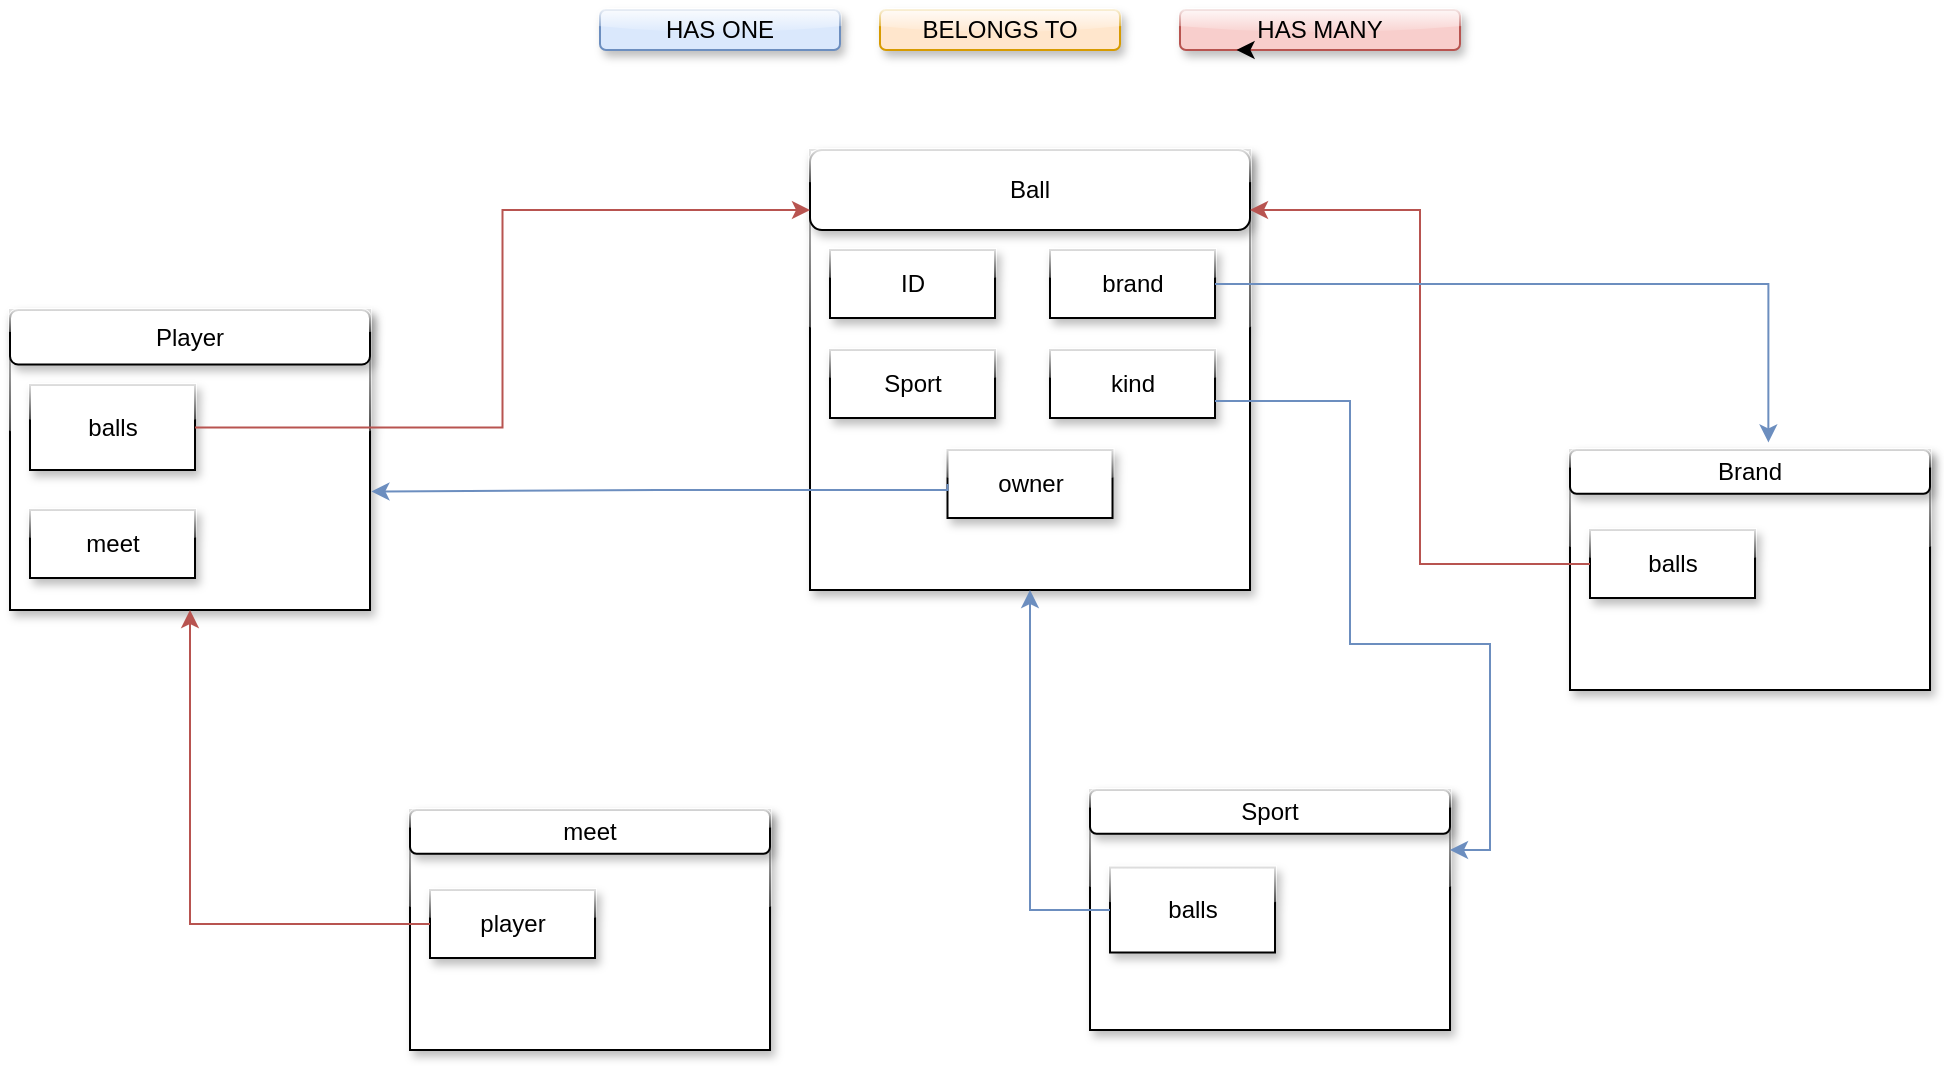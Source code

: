 <mxfile version="16.6.4" type="device"><diagram id="C5RBs43oDa-KdzZeNtuy" name="Page-1"><mxGraphModel dx="1209" dy="646" grid="1" gridSize="10" guides="1" tooltips="1" connect="1" arrows="1" fold="1" page="1" pageScale="1" pageWidth="1169" pageHeight="827" math="0" shadow="0"><root><mxCell id="WIyWlLk6GJQsqaUBKTNV-0"/><mxCell id="WIyWlLk6GJQsqaUBKTNV-1" parent="WIyWlLk6GJQsqaUBKTNV-0"/><mxCell id="GmC7BAkyP1leF1kKqgQj-19" value="" style="group" parent="WIyWlLk6GJQsqaUBKTNV-1" vertex="1" connectable="0"><mxGeometry x="510" y="110" width="220" height="220" as="geometry"/></mxCell><mxCell id="GmC7BAkyP1leF1kKqgQj-17" value="" style="rounded=0;whiteSpace=wrap;html=1;shadow=1;glass=1;sketch=0;" parent="GmC7BAkyP1leF1kKqgQj-19" vertex="1"><mxGeometry width="220" height="220" as="geometry"/></mxCell><mxCell id="GmC7BAkyP1leF1kKqgQj-18" value="Ball" style="rounded=1;whiteSpace=wrap;html=1;shadow=1;glass=1;sketch=0;" parent="GmC7BAkyP1leF1kKqgQj-19" vertex="1"><mxGeometry width="220" height="40" as="geometry"/></mxCell><mxCell id="GmC7BAkyP1leF1kKqgQj-20" value="ID" style="rounded=0;whiteSpace=wrap;html=1;shadow=1;glass=1;sketch=0;" parent="GmC7BAkyP1leF1kKqgQj-19" vertex="1"><mxGeometry x="10" y="50" width="82.5" height="34" as="geometry"/></mxCell><mxCell id="GmC7BAkyP1leF1kKqgQj-21" value="brand" style="rounded=0;whiteSpace=wrap;html=1;shadow=1;glass=1;sketch=0;" parent="GmC7BAkyP1leF1kKqgQj-19" vertex="1"><mxGeometry x="120" y="50" width="82.5" height="34" as="geometry"/></mxCell><mxCell id="GmC7BAkyP1leF1kKqgQj-22" value="kind" style="rounded=0;whiteSpace=wrap;html=1;shadow=1;glass=1;sketch=0;" parent="GmC7BAkyP1leF1kKqgQj-19" vertex="1"><mxGeometry x="120" y="100" width="82.5" height="34" as="geometry"/></mxCell><mxCell id="GmC7BAkyP1leF1kKqgQj-23" value="Sport" style="rounded=0;whiteSpace=wrap;html=1;shadow=1;glass=1;sketch=0;" parent="GmC7BAkyP1leF1kKqgQj-19" vertex="1"><mxGeometry x="10" y="100" width="82.5" height="34" as="geometry"/></mxCell><mxCell id="GmC7BAkyP1leF1kKqgQj-66" value="owner" style="rounded=0;whiteSpace=wrap;html=1;shadow=1;glass=1;sketch=0;" parent="GmC7BAkyP1leF1kKqgQj-19" vertex="1"><mxGeometry x="68.75" y="150" width="82.5" height="34" as="geometry"/></mxCell><mxCell id="GmC7BAkyP1leF1kKqgQj-47" value="" style="group" parent="WIyWlLk6GJQsqaUBKTNV-1" vertex="1" connectable="0"><mxGeometry x="650" y="430" width="180" height="120" as="geometry"/></mxCell><mxCell id="GmC7BAkyP1leF1kKqgQj-48" value="" style="rounded=0;whiteSpace=wrap;html=1;shadow=1;glass=1;sketch=0;" parent="GmC7BAkyP1leF1kKqgQj-47" vertex="1"><mxGeometry width="180" height="120.0" as="geometry"/></mxCell><mxCell id="GmC7BAkyP1leF1kKqgQj-49" value="Sport" style="rounded=1;whiteSpace=wrap;html=1;shadow=1;glass=1;sketch=0;" parent="GmC7BAkyP1leF1kKqgQj-47" vertex="1"><mxGeometry width="180" height="21.818" as="geometry"/></mxCell><mxCell id="dYb7xhzWAGjoh5R073cp-20" value="balls" style="rounded=0;whiteSpace=wrap;html=1;shadow=1;glass=1;sketch=0;" vertex="1" parent="GmC7BAkyP1leF1kKqgQj-47"><mxGeometry x="10" y="38.75" width="82.5" height="42.5" as="geometry"/></mxCell><mxCell id="GmC7BAkyP1leF1kKqgQj-50" value="" style="group" parent="WIyWlLk6GJQsqaUBKTNV-1" vertex="1" connectable="0"><mxGeometry x="890" y="260" width="180" height="120" as="geometry"/></mxCell><mxCell id="GmC7BAkyP1leF1kKqgQj-51" value="" style="rounded=0;whiteSpace=wrap;html=1;shadow=1;glass=1;sketch=0;" parent="GmC7BAkyP1leF1kKqgQj-50" vertex="1"><mxGeometry width="180" height="120.0" as="geometry"/></mxCell><mxCell id="GmC7BAkyP1leF1kKqgQj-52" value="Brand" style="rounded=1;whiteSpace=wrap;html=1;shadow=1;glass=1;sketch=0;" parent="GmC7BAkyP1leF1kKqgQj-50" vertex="1"><mxGeometry width="180" height="21.818" as="geometry"/></mxCell><mxCell id="GmC7BAkyP1leF1kKqgQj-56" value="balls" style="rounded=0;whiteSpace=wrap;html=1;shadow=1;glass=1;sketch=0;" parent="GmC7BAkyP1leF1kKqgQj-50" vertex="1"><mxGeometry x="10" y="40" width="82.5" height="34" as="geometry"/></mxCell><mxCell id="GmC7BAkyP1leF1kKqgQj-53" value="HAS ONE" style="rounded=1;whiteSpace=wrap;html=1;shadow=1;glass=1;sketch=0;fillColor=#dae8fc;strokeColor=#6c8ebf;" parent="WIyWlLk6GJQsqaUBKTNV-1" vertex="1"><mxGeometry x="405" y="40" width="120" height="20" as="geometry"/></mxCell><mxCell id="GmC7BAkyP1leF1kKqgQj-54" value="HAS MANY" style="rounded=1;whiteSpace=wrap;html=1;shadow=1;glass=1;sketch=0;fillColor=#f8cecc;strokeColor=#b85450;" parent="WIyWlLk6GJQsqaUBKTNV-1" vertex="1"><mxGeometry x="695" y="40" width="140" height="20" as="geometry"/></mxCell><mxCell id="GmC7BAkyP1leF1kKqgQj-55" value="BELONGS TO" style="rounded=1;whiteSpace=wrap;html=1;shadow=1;glass=1;sketch=0;fillColor=#ffe6cc;strokeColor=#d79b00;" parent="WIyWlLk6GJQsqaUBKTNV-1" vertex="1"><mxGeometry x="545" y="40" width="120" height="20" as="geometry"/></mxCell><mxCell id="GmC7BAkyP1leF1kKqgQj-58" style="edgeStyle=orthogonalEdgeStyle;rounded=0;orthogonalLoop=1;jettySize=auto;html=1;entryX=1;entryY=0.75;entryDx=0;entryDy=0;fillColor=#f8cecc;strokeColor=#b85450;" parent="WIyWlLk6GJQsqaUBKTNV-1" source="GmC7BAkyP1leF1kKqgQj-56" target="GmC7BAkyP1leF1kKqgQj-18" edge="1"><mxGeometry relative="1" as="geometry"/></mxCell><mxCell id="GmC7BAkyP1leF1kKqgQj-67" value="" style="group" parent="WIyWlLk6GJQsqaUBKTNV-1" vertex="1" connectable="0"><mxGeometry x="110" y="190" width="180" height="150" as="geometry"/></mxCell><mxCell id="GmC7BAkyP1leF1kKqgQj-68" value="" style="rounded=0;whiteSpace=wrap;html=1;shadow=1;glass=1;sketch=0;" parent="GmC7BAkyP1leF1kKqgQj-67" vertex="1"><mxGeometry width="180" height="150.0" as="geometry"/></mxCell><mxCell id="GmC7BAkyP1leF1kKqgQj-69" value="Player" style="rounded=1;whiteSpace=wrap;html=1;shadow=1;glass=1;sketch=0;" parent="GmC7BAkyP1leF1kKqgQj-67" vertex="1"><mxGeometry width="180" height="27.273" as="geometry"/></mxCell><mxCell id="GmC7BAkyP1leF1kKqgQj-79" value="balls" style="rounded=0;whiteSpace=wrap;html=1;shadow=1;glass=1;sketch=0;" parent="GmC7BAkyP1leF1kKqgQj-67" vertex="1"><mxGeometry x="10" y="37.5" width="82.5" height="42.5" as="geometry"/></mxCell><mxCell id="dYb7xhzWAGjoh5R073cp-17" value="meet" style="rounded=0;whiteSpace=wrap;html=1;shadow=1;glass=1;sketch=0;" vertex="1" parent="GmC7BAkyP1leF1kKqgQj-67"><mxGeometry x="10" y="100" width="82.5" height="34" as="geometry"/></mxCell><mxCell id="GmC7BAkyP1leF1kKqgQj-80" style="edgeStyle=orthogonalEdgeStyle;rounded=0;orthogonalLoop=1;jettySize=auto;html=1;exitX=1;exitY=0.5;exitDx=0;exitDy=0;entryX=0;entryY=0.75;entryDx=0;entryDy=0;fillColor=#f8cecc;strokeColor=#b85450;" parent="WIyWlLk6GJQsqaUBKTNV-1" source="GmC7BAkyP1leF1kKqgQj-79" target="GmC7BAkyP1leF1kKqgQj-18" edge="1"><mxGeometry relative="1" as="geometry"/></mxCell><mxCell id="GmC7BAkyP1leF1kKqgQj-82" style="edgeStyle=orthogonalEdgeStyle;rounded=0;orthogonalLoop=1;jettySize=auto;html=1;exitX=0;exitY=0.5;exitDx=0;exitDy=0;entryX=1.004;entryY=0.605;entryDx=0;entryDy=0;entryPerimeter=0;fillColor=#dae8fc;strokeColor=#6c8ebf;" parent="WIyWlLk6GJQsqaUBKTNV-1" source="GmC7BAkyP1leF1kKqgQj-66" target="GmC7BAkyP1leF1kKqgQj-68" edge="1"><mxGeometry relative="1" as="geometry"><Array as="points"><mxPoint x="579" y="280"/><mxPoint x="434" y="280"/></Array></mxGeometry></mxCell><mxCell id="GmC7BAkyP1leF1kKqgQj-85" style="edgeStyle=orthogonalEdgeStyle;rounded=0;orthogonalLoop=1;jettySize=auto;html=1;exitX=1;exitY=0.5;exitDx=0;exitDy=0;entryX=0.551;entryY=-0.174;entryDx=0;entryDy=0;entryPerimeter=0;fillColor=#dae8fc;strokeColor=#6c8ebf;" parent="WIyWlLk6GJQsqaUBKTNV-1" source="GmC7BAkyP1leF1kKqgQj-21" target="GmC7BAkyP1leF1kKqgQj-52" edge="1"><mxGeometry relative="1" as="geometry"/></mxCell><mxCell id="gDiumoW5WJG7MzC4y9VT-0" style="edgeStyle=orthogonalEdgeStyle;rounded=0;orthogonalLoop=1;jettySize=auto;html=1;exitX=1;exitY=0.75;exitDx=0;exitDy=0;fillColor=#dae8fc;strokeColor=#6c8ebf;entryX=1;entryY=0.25;entryDx=0;entryDy=0;" parent="WIyWlLk6GJQsqaUBKTNV-1" source="GmC7BAkyP1leF1kKqgQj-22" target="GmC7BAkyP1leF1kKqgQj-48" edge="1"><mxGeometry relative="1" as="geometry"><mxPoint x="840" y="441" as="targetPoint"/><Array as="points"><mxPoint x="780" y="236"/><mxPoint x="780" y="357"/><mxPoint x="850" y="357"/><mxPoint x="850" y="460"/></Array></mxGeometry></mxCell><mxCell id="gDiumoW5WJG7MzC4y9VT-1" style="edgeStyle=orthogonalEdgeStyle;rounded=0;orthogonalLoop=1;jettySize=auto;html=1;exitX=0.25;exitY=1;exitDx=0;exitDy=0;entryX=0.202;entryY=1;entryDx=0;entryDy=0;entryPerimeter=0;" parent="WIyWlLk6GJQsqaUBKTNV-1" source="GmC7BAkyP1leF1kKqgQj-54" target="GmC7BAkyP1leF1kKqgQj-54" edge="1"><mxGeometry relative="1" as="geometry"/></mxCell><mxCell id="dYb7xhzWAGjoh5R073cp-1" value="" style="group" vertex="1" connectable="0" parent="WIyWlLk6GJQsqaUBKTNV-1"><mxGeometry x="310" y="440" width="180" height="120" as="geometry"/></mxCell><mxCell id="dYb7xhzWAGjoh5R073cp-2" value="" style="rounded=0;whiteSpace=wrap;html=1;shadow=1;glass=1;sketch=0;" vertex="1" parent="dYb7xhzWAGjoh5R073cp-1"><mxGeometry width="180" height="120.0" as="geometry"/></mxCell><mxCell id="dYb7xhzWAGjoh5R073cp-3" value="meet" style="rounded=1;whiteSpace=wrap;html=1;shadow=1;glass=1;sketch=0;" vertex="1" parent="dYb7xhzWAGjoh5R073cp-1"><mxGeometry width="180" height="21.818" as="geometry"/></mxCell><mxCell id="dYb7xhzWAGjoh5R073cp-18" value="player" style="rounded=0;whiteSpace=wrap;html=1;shadow=1;glass=1;sketch=0;" vertex="1" parent="dYb7xhzWAGjoh5R073cp-1"><mxGeometry x="10" y="40" width="82.5" height="34" as="geometry"/></mxCell><mxCell id="dYb7xhzWAGjoh5R073cp-19" style="edgeStyle=orthogonalEdgeStyle;rounded=0;orthogonalLoop=1;jettySize=auto;html=1;exitX=0;exitY=0.5;exitDx=0;exitDy=0;fillColor=#f8cecc;strokeColor=#b85450;" edge="1" parent="WIyWlLk6GJQsqaUBKTNV-1" source="dYb7xhzWAGjoh5R073cp-18" target="GmC7BAkyP1leF1kKqgQj-68"><mxGeometry relative="1" as="geometry"/></mxCell><mxCell id="dYb7xhzWAGjoh5R073cp-21" style="edgeStyle=orthogonalEdgeStyle;rounded=0;orthogonalLoop=1;jettySize=auto;html=1;exitX=0;exitY=0.5;exitDx=0;exitDy=0;fillColor=#dae8fc;strokeColor=#6c8ebf;" edge="1" parent="WIyWlLk6GJQsqaUBKTNV-1" source="dYb7xhzWAGjoh5R073cp-20" target="GmC7BAkyP1leF1kKqgQj-17"><mxGeometry relative="1" as="geometry"/></mxCell></root></mxGraphModel></diagram></mxfile>
